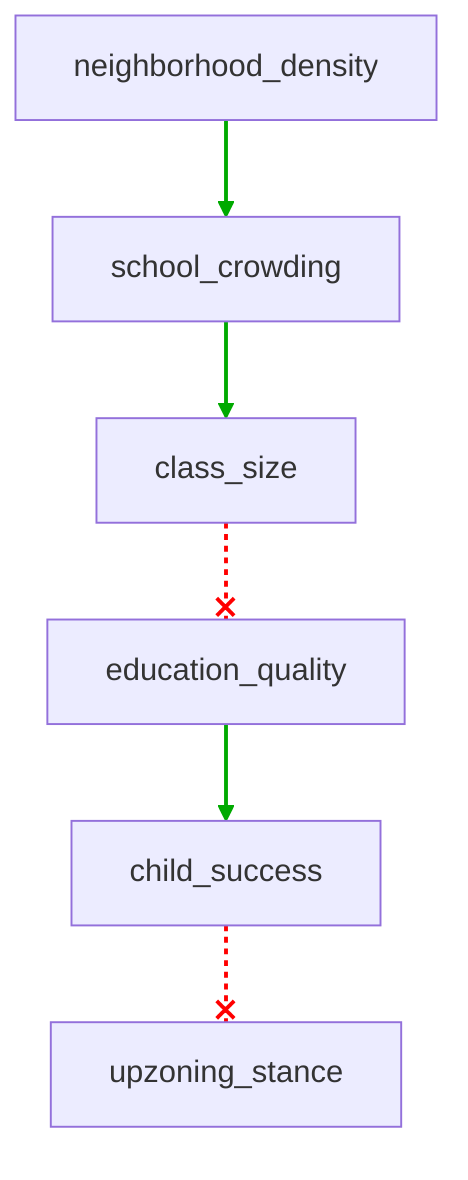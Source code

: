 flowchart TD
    n1[neighborhood_density]
    n2[school_crowding]
    n3[class_size]
    n4[education_quality]
    n5[child_success]
    n6[upzoning_stance]
    n1 --> n2
    n2 --> n3
    n3 --x n4
    n4 --> n5
    n5 --x n6
    linkStyle 0 stroke:#00AA00,stroke-width:2px
    linkStyle 1 stroke:#00AA00,stroke-width:2px
    linkStyle 2 stroke:#FF0000,stroke-dasharray:3,stroke-width:2px
    linkStyle 3 stroke:#00AA00,stroke-width:2px
    linkStyle 4 stroke:#FF0000,stroke-dasharray:3,stroke-width:2px